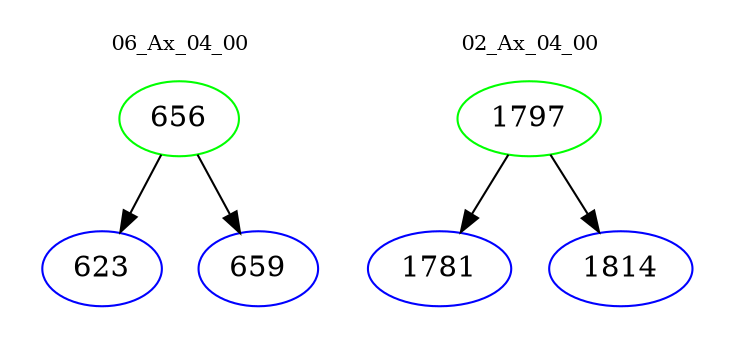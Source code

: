 digraph{
subgraph cluster_0 {
color = white
label = "06_Ax_04_00";
fontsize=10;
T0_656 [label="656", color="green"]
T0_656 -> T0_623 [color="black"]
T0_623 [label="623", color="blue"]
T0_656 -> T0_659 [color="black"]
T0_659 [label="659", color="blue"]
}
subgraph cluster_1 {
color = white
label = "02_Ax_04_00";
fontsize=10;
T1_1797 [label="1797", color="green"]
T1_1797 -> T1_1781 [color="black"]
T1_1781 [label="1781", color="blue"]
T1_1797 -> T1_1814 [color="black"]
T1_1814 [label="1814", color="blue"]
}
}
